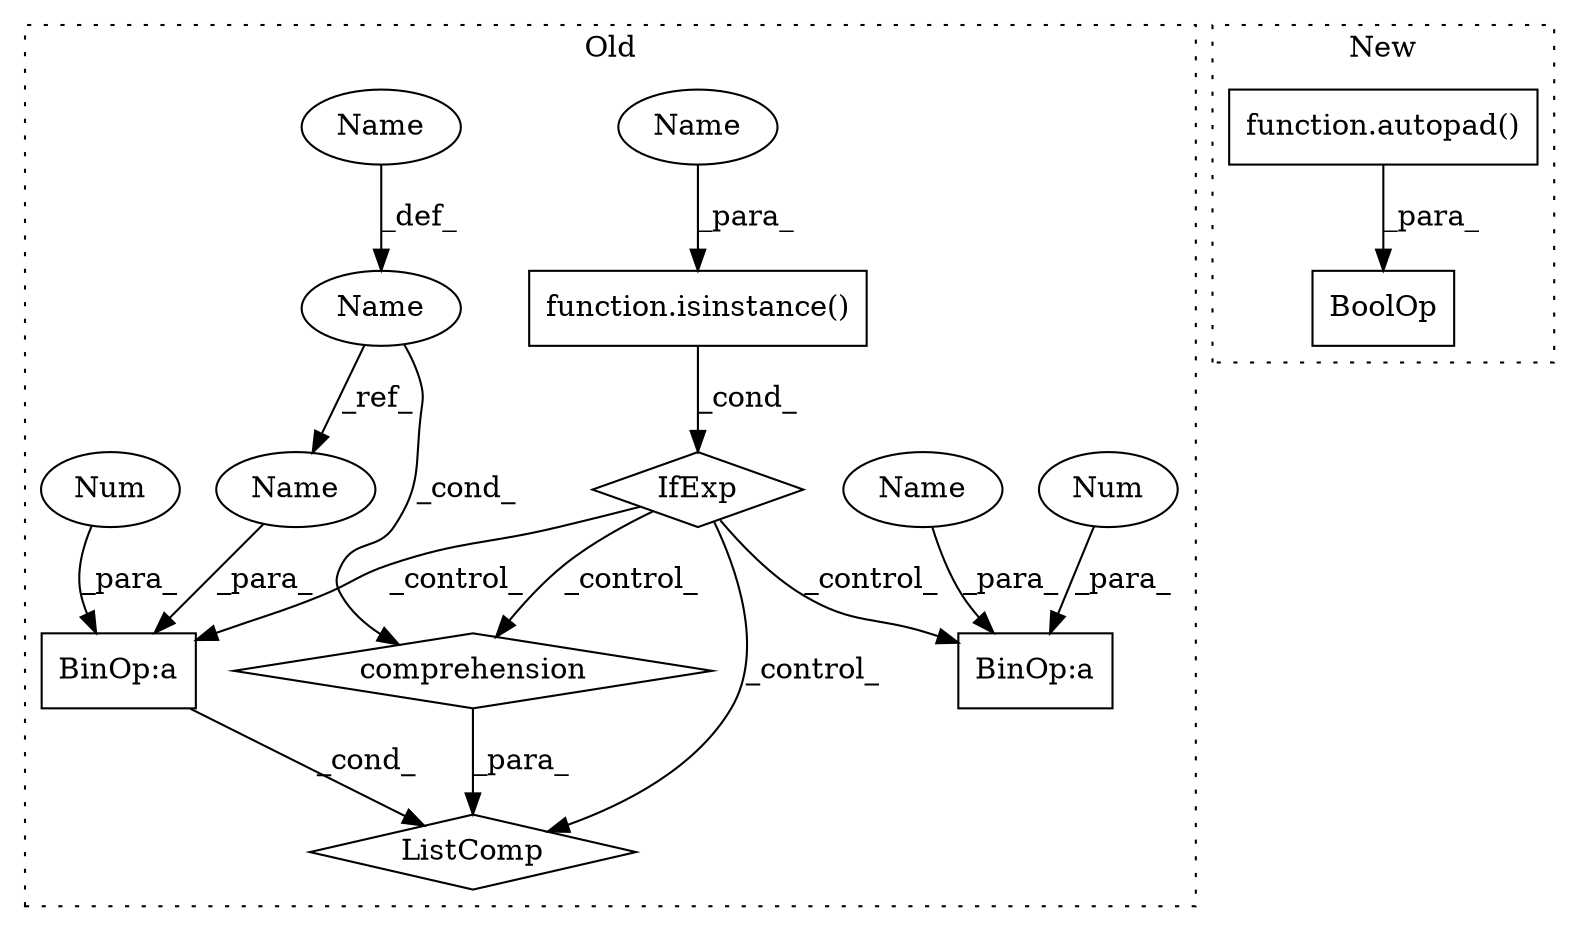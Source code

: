 digraph G {
subgraph cluster0 {
1 [label="IfExp" a="51" s="416,438" l="4,6" shape="diamond"];
4 [label="BinOp:a" a="82" s="446" l="4" shape="box"];
5 [label="BinOp:a" a="82" s="411" l="4" shape="box"];
6 [label="Name" a="87" s="456" l="1" shape="ellipse"];
7 [label="comprehension" a="45" s="452" l="3" shape="diamond"];
8 [label="ListComp" a="106" s="444" l="19" shape="diamond"];
9 [label="function.isinstance()" a="75" s="420,437" l="11,1" shape="box"];
10 [label="Num" a="76" s="450" l="1" shape="ellipse"];
11 [label="Num" a="76" s="415" l="1" shape="ellipse"];
12 [label="Name" a="87" s="445" l="1" shape="ellipse"];
13 [label="Name" a="87" s="410" l="1" shape="ellipse"];
14 [label="Name" a="87" s="431" l="1" shape="ellipse"];
15 [label="Name" a="87" s="461" l="1" shape="ellipse"];
label = "Old";
style="dotted";
}
subgraph cluster1 {
2 [label="BoolOp" a="72" s="573" l="15" shape="box"];
3 [label="function.autopad()" a="75" s="578,587" l="8,1" shape="box"];
label = "New";
style="dotted";
}
1 -> 5 [label="_control_"];
1 -> 7 [label="_control_"];
1 -> 8 [label="_control_"];
1 -> 4 [label="_control_"];
3 -> 2 [label="_para_"];
4 -> 8 [label="_cond_"];
6 -> 7 [label="_cond_"];
6 -> 12 [label="_ref_"];
7 -> 8 [label="_para_"];
9 -> 1 [label="_cond_"];
10 -> 4 [label="_para_"];
11 -> 5 [label="_para_"];
12 -> 4 [label="_para_"];
13 -> 5 [label="_para_"];
14 -> 9 [label="_para_"];
15 -> 6 [label="_def_"];
}